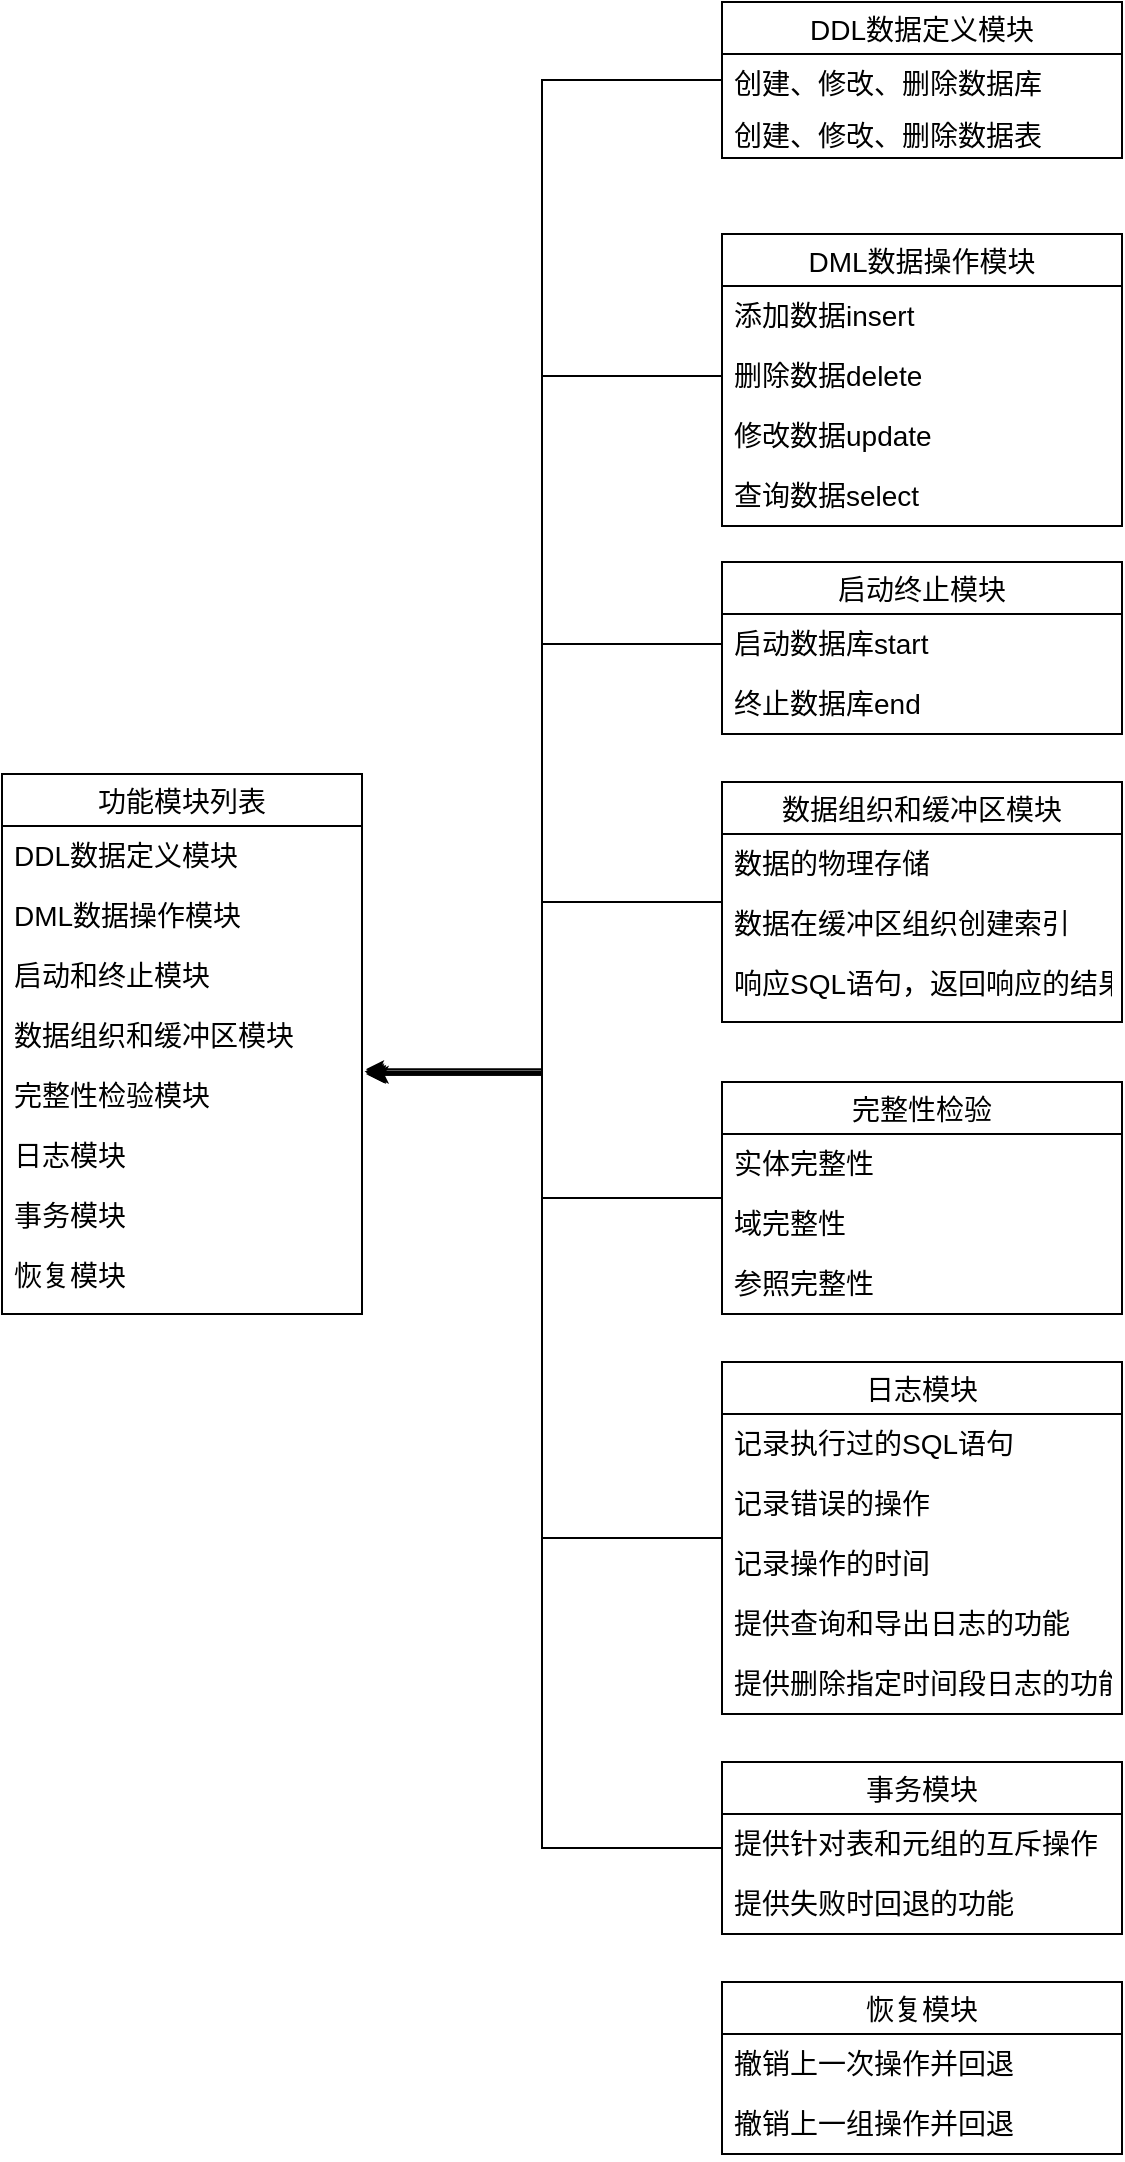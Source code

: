 <mxfile version="20.5.1" type="github" pages="2">
  <diagram id="8Gu_poa3Zlre1GYAaCj_" name="第 1 页">
    <mxGraphModel dx="1038" dy="567" grid="1" gridSize="10" guides="1" tooltips="1" connect="1" arrows="1" fold="1" page="1" pageScale="1" pageWidth="827" pageHeight="1169" math="0" shadow="0">
      <root>
        <mxCell id="0" />
        <mxCell id="1" parent="0" />
        <mxCell id="9on0xV_XJY5VWQnlldJ7-14" value="功能模块列表" style="swimlane;fontStyle=0;childLayout=stackLayout;horizontal=1;startSize=26;horizontalStack=0;resizeParent=1;resizeParentMax=0;resizeLast=0;collapsible=1;marginBottom=0;align=center;fontSize=14;" parent="1" vertex="1">
          <mxGeometry x="60" y="446" width="180" height="270" as="geometry">
            <mxRectangle x="230" y="70" width="120" height="30" as="alternateBounds" />
          </mxGeometry>
        </mxCell>
        <mxCell id="9on0xV_XJY5VWQnlldJ7-15" value="DDL数据定义模块 " style="text;strokeColor=none;fillColor=none;spacingLeft=4;spacingRight=4;overflow=hidden;rotatable=0;points=[[0,0.5],[1,0.5]];portConstraint=eastwest;fontSize=14;" parent="9on0xV_XJY5VWQnlldJ7-14" vertex="1">
          <mxGeometry y="26" width="180" height="30" as="geometry" />
        </mxCell>
        <mxCell id="9on0xV_XJY5VWQnlldJ7-16" value="DML数据操作模块" style="text;strokeColor=none;fillColor=none;spacingLeft=4;spacingRight=4;overflow=hidden;rotatable=0;points=[[0,0.5],[1,0.5]];portConstraint=eastwest;fontSize=14;" parent="9on0xV_XJY5VWQnlldJ7-14" vertex="1">
          <mxGeometry y="56" width="180" height="30" as="geometry" />
        </mxCell>
        <mxCell id="9on0xV_XJY5VWQnlldJ7-18" value="启动和终止模块 &#xa;&#xa;" style="text;strokeColor=none;fillColor=none;spacingLeft=4;spacingRight=4;overflow=hidden;rotatable=0;points=[[0,0.5],[1,0.5]];portConstraint=eastwest;fontSize=14;" parent="9on0xV_XJY5VWQnlldJ7-14" vertex="1">
          <mxGeometry y="86" width="180" height="30" as="geometry" />
        </mxCell>
        <mxCell id="9on0xV_XJY5VWQnlldJ7-23" value="数据组织和缓冲区模块" style="text;strokeColor=none;fillColor=none;spacingLeft=4;spacingRight=4;overflow=hidden;rotatable=0;points=[[0,0.5],[1,0.5]];portConstraint=eastwest;fontSize=14;" parent="9on0xV_XJY5VWQnlldJ7-14" vertex="1">
          <mxGeometry y="116" width="180" height="30" as="geometry" />
        </mxCell>
        <mxCell id="9on0xV_XJY5VWQnlldJ7-19" value="完整性检验模块" style="text;strokeColor=none;fillColor=none;spacingLeft=4;spacingRight=4;overflow=hidden;rotatable=0;points=[[0,0.5],[1,0.5]];portConstraint=eastwest;fontSize=14;" parent="9on0xV_XJY5VWQnlldJ7-14" vertex="1">
          <mxGeometry y="146" width="180" height="30" as="geometry" />
        </mxCell>
        <mxCell id="9on0xV_XJY5VWQnlldJ7-21" value="日志模块" style="text;strokeColor=none;fillColor=none;spacingLeft=4;spacingRight=4;overflow=hidden;rotatable=0;points=[[0,0.5],[1,0.5]];portConstraint=eastwest;fontSize=14;" parent="9on0xV_XJY5VWQnlldJ7-14" vertex="1">
          <mxGeometry y="176" width="180" height="30" as="geometry" />
        </mxCell>
        <mxCell id="9on0xV_XJY5VWQnlldJ7-22" value="事务模块" style="text;strokeColor=none;fillColor=none;spacingLeft=4;spacingRight=4;overflow=hidden;rotatable=0;points=[[0,0.5],[1,0.5]];portConstraint=eastwest;fontSize=14;" parent="9on0xV_XJY5VWQnlldJ7-14" vertex="1">
          <mxGeometry y="206" width="180" height="30" as="geometry" />
        </mxCell>
        <mxCell id="9on0xV_XJY5VWQnlldJ7-17" value="恢复模块" style="text;strokeColor=none;fillColor=none;spacingLeft=4;spacingRight=4;overflow=hidden;rotatable=0;points=[[0,0.5],[1,0.5]];portConstraint=eastwest;fontSize=14;" parent="9on0xV_XJY5VWQnlldJ7-14" vertex="1">
          <mxGeometry y="236" width="180" height="34" as="geometry" />
        </mxCell>
        <mxCell id="9on0xV_XJY5VWQnlldJ7-24" value="DDL数据定义模块" style="swimlane;fontStyle=0;childLayout=stackLayout;horizontal=1;startSize=26;fillColor=none;horizontalStack=0;resizeParent=1;resizeParentMax=0;resizeLast=0;collapsible=1;marginBottom=0;fontSize=14;" parent="1" vertex="1">
          <mxGeometry x="420" y="60" width="200" height="78" as="geometry" />
        </mxCell>
        <mxCell id="9on0xV_XJY5VWQnlldJ7-25" value="创建、修改、删除数据库" style="text;strokeColor=none;fillColor=none;align=left;verticalAlign=top;spacingLeft=4;spacingRight=4;overflow=hidden;rotatable=0;points=[[0,0.5],[1,0.5]];portConstraint=eastwest;fontSize=14;" parent="9on0xV_XJY5VWQnlldJ7-24" vertex="1">
          <mxGeometry y="26" width="200" height="26" as="geometry" />
        </mxCell>
        <mxCell id="9on0xV_XJY5VWQnlldJ7-26" value="创建、修改、删除数据表" style="text;strokeColor=none;fillColor=none;align=left;verticalAlign=top;spacingLeft=4;spacingRight=4;overflow=hidden;rotatable=0;points=[[0,0.5],[1,0.5]];portConstraint=eastwest;fontSize=14;" parent="9on0xV_XJY5VWQnlldJ7-24" vertex="1">
          <mxGeometry y="52" width="200" height="26" as="geometry" />
        </mxCell>
        <mxCell id="9on0xV_XJY5VWQnlldJ7-28" value="DML数据操作模块" style="swimlane;fontStyle=0;childLayout=stackLayout;horizontal=1;startSize=26;horizontalStack=0;resizeParent=1;resizeParentMax=0;resizeLast=0;collapsible=1;marginBottom=0;align=center;fontSize=14;" parent="1" vertex="1">
          <mxGeometry x="420" y="176" width="200" height="146" as="geometry" />
        </mxCell>
        <mxCell id="9on0xV_XJY5VWQnlldJ7-29" value="添加数据insert    &#xa;&#xa;" style="text;strokeColor=none;fillColor=none;spacingLeft=4;spacingRight=4;overflow=hidden;rotatable=0;points=[[0,0.5],[1,0.5]];portConstraint=eastwest;fontSize=14;" parent="9on0xV_XJY5VWQnlldJ7-28" vertex="1">
          <mxGeometry y="26" width="200" height="30" as="geometry" />
        </mxCell>
        <mxCell id="9on0xV_XJY5VWQnlldJ7-30" value="删除数据delete" style="text;strokeColor=none;fillColor=none;spacingLeft=4;spacingRight=4;overflow=hidden;rotatable=0;points=[[0,0.5],[1,0.5]];portConstraint=eastwest;fontSize=14;" parent="9on0xV_XJY5VWQnlldJ7-28" vertex="1">
          <mxGeometry y="56" width="200" height="30" as="geometry" />
        </mxCell>
        <mxCell id="9on0xV_XJY5VWQnlldJ7-31" value="修改数据update" style="text;strokeColor=none;fillColor=none;spacingLeft=4;spacingRight=4;overflow=hidden;rotatable=0;points=[[0,0.5],[1,0.5]];portConstraint=eastwest;fontSize=14;" parent="9on0xV_XJY5VWQnlldJ7-28" vertex="1">
          <mxGeometry y="86" width="200" height="30" as="geometry" />
        </mxCell>
        <mxCell id="9on0xV_XJY5VWQnlldJ7-32" value="查询数据select" style="text;strokeColor=none;fillColor=none;spacingLeft=4;spacingRight=4;overflow=hidden;rotatable=0;points=[[0,0.5],[1,0.5]];portConstraint=eastwest;fontSize=14;" parent="9on0xV_XJY5VWQnlldJ7-28" vertex="1">
          <mxGeometry y="116" width="200" height="30" as="geometry" />
        </mxCell>
        <mxCell id="9on0xV_XJY5VWQnlldJ7-33" value="启动终止模块" style="swimlane;fontStyle=0;childLayout=stackLayout;horizontal=1;startSize=26;horizontalStack=0;resizeParent=1;resizeParentMax=0;resizeLast=0;collapsible=1;marginBottom=0;align=center;fontSize=14;" parent="1" vertex="1">
          <mxGeometry x="420" y="340" width="200" height="86" as="geometry" />
        </mxCell>
        <mxCell id="9on0xV_XJY5VWQnlldJ7-34" value="启动数据库start    " style="text;strokeColor=none;fillColor=none;spacingLeft=4;spacingRight=4;overflow=hidden;rotatable=0;points=[[0,0.5],[1,0.5]];portConstraint=eastwest;fontSize=14;" parent="9on0xV_XJY5VWQnlldJ7-33" vertex="1">
          <mxGeometry y="26" width="200" height="30" as="geometry" />
        </mxCell>
        <mxCell id="9on0xV_XJY5VWQnlldJ7-35" value="终止数据库end" style="text;strokeColor=none;fillColor=none;spacingLeft=4;spacingRight=4;overflow=hidden;rotatable=0;points=[[0,0.5],[1,0.5]];portConstraint=eastwest;fontSize=14;" parent="9on0xV_XJY5VWQnlldJ7-33" vertex="1">
          <mxGeometry y="56" width="200" height="30" as="geometry" />
        </mxCell>
        <mxCell id="9on0xV_XJY5VWQnlldJ7-71" style="edgeStyle=orthogonalEdgeStyle;rounded=0;orthogonalLoop=1;jettySize=auto;html=1;entryX=1.016;entryY=0.133;entryDx=0;entryDy=0;entryPerimeter=0;fontSize=14;" parent="1" source="9on0xV_XJY5VWQnlldJ7-37" target="9on0xV_XJY5VWQnlldJ7-19" edge="1">
          <mxGeometry relative="1" as="geometry">
            <Array as="points">
              <mxPoint x="330" y="510" />
              <mxPoint x="330" y="596" />
            </Array>
          </mxGeometry>
        </mxCell>
        <mxCell id="9on0xV_XJY5VWQnlldJ7-37" value="数据组织和缓冲区模块" style="swimlane;fontStyle=0;childLayout=stackLayout;horizontal=1;startSize=26;horizontalStack=0;resizeParent=1;resizeParentMax=0;resizeLast=0;collapsible=1;marginBottom=0;align=center;fontSize=14;" parent="1" vertex="1">
          <mxGeometry x="420" y="450" width="200" height="120" as="geometry" />
        </mxCell>
        <mxCell id="9on0xV_XJY5VWQnlldJ7-38" value="数据的物理存储" style="text;strokeColor=none;fillColor=none;spacingLeft=4;spacingRight=4;overflow=hidden;rotatable=0;points=[[0,0.5],[1,0.5]];portConstraint=eastwest;fontSize=14;" parent="9on0xV_XJY5VWQnlldJ7-37" vertex="1">
          <mxGeometry y="26" width="200" height="30" as="geometry" />
        </mxCell>
        <mxCell id="9on0xV_XJY5VWQnlldJ7-39" value="数据在缓冲区组织创建索引&#xa;" style="text;strokeColor=none;fillColor=none;spacingLeft=4;spacingRight=4;overflow=hidden;rotatable=0;points=[[0,0.5],[1,0.5]];portConstraint=eastwest;fontSize=14;" parent="9on0xV_XJY5VWQnlldJ7-37" vertex="1">
          <mxGeometry y="56" width="200" height="30" as="geometry" />
        </mxCell>
        <mxCell id="9on0xV_XJY5VWQnlldJ7-41" value="响应SQL语句，返回响应的结果" style="text;strokeColor=none;fillColor=none;spacingLeft=4;spacingRight=4;overflow=hidden;rotatable=0;points=[[0,0.5],[1,0.5]];portConstraint=eastwest;fontSize=14;" parent="9on0xV_XJY5VWQnlldJ7-37" vertex="1">
          <mxGeometry y="86" width="200" height="34" as="geometry" />
        </mxCell>
        <mxCell id="9on0xV_XJY5VWQnlldJ7-72" style="edgeStyle=orthogonalEdgeStyle;rounded=0;orthogonalLoop=1;jettySize=auto;html=1;entryX=1.011;entryY=0.107;entryDx=0;entryDy=0;entryPerimeter=0;fontSize=14;" parent="1" source="9on0xV_XJY5VWQnlldJ7-42" target="9on0xV_XJY5VWQnlldJ7-19" edge="1">
          <mxGeometry relative="1" as="geometry" />
        </mxCell>
        <mxCell id="9on0xV_XJY5VWQnlldJ7-42" value="完整性检验" style="swimlane;fontStyle=0;childLayout=stackLayout;horizontal=1;startSize=26;horizontalStack=0;resizeParent=1;resizeParentMax=0;resizeLast=0;collapsible=1;marginBottom=0;align=center;fontSize=14;" parent="1" vertex="1">
          <mxGeometry x="420" y="600" width="200" height="116" as="geometry" />
        </mxCell>
        <mxCell id="9on0xV_XJY5VWQnlldJ7-43" value="实体完整性" style="text;strokeColor=none;fillColor=none;spacingLeft=4;spacingRight=4;overflow=hidden;rotatable=0;points=[[0,0.5],[1,0.5]];portConstraint=eastwest;fontSize=14;" parent="9on0xV_XJY5VWQnlldJ7-42" vertex="1">
          <mxGeometry y="26" width="200" height="30" as="geometry" />
        </mxCell>
        <mxCell id="9on0xV_XJY5VWQnlldJ7-44" value="域完整性" style="text;strokeColor=none;fillColor=none;spacingLeft=4;spacingRight=4;overflow=hidden;rotatable=0;points=[[0,0.5],[1,0.5]];portConstraint=eastwest;fontSize=14;" parent="9on0xV_XJY5VWQnlldJ7-42" vertex="1">
          <mxGeometry y="56" width="200" height="30" as="geometry" />
        </mxCell>
        <mxCell id="9on0xV_XJY5VWQnlldJ7-46" value="参照完整性&#xa;" style="text;strokeColor=none;fillColor=none;spacingLeft=4;spacingRight=4;overflow=hidden;rotatable=0;points=[[0,0.5],[1,0.5]];portConstraint=eastwest;fontSize=14;" parent="9on0xV_XJY5VWQnlldJ7-42" vertex="1">
          <mxGeometry y="86" width="200" height="30" as="geometry" />
        </mxCell>
        <mxCell id="9on0xV_XJY5VWQnlldJ7-73" style="edgeStyle=orthogonalEdgeStyle;rounded=0;orthogonalLoop=1;jettySize=auto;html=1;entryX=1.011;entryY=0.053;entryDx=0;entryDy=0;entryPerimeter=0;fontSize=14;" parent="1" source="9on0xV_XJY5VWQnlldJ7-47" target="9on0xV_XJY5VWQnlldJ7-19" edge="1">
          <mxGeometry relative="1" as="geometry">
            <Array as="points">
              <mxPoint x="330" y="828" />
              <mxPoint x="330" y="594" />
            </Array>
          </mxGeometry>
        </mxCell>
        <mxCell id="9on0xV_XJY5VWQnlldJ7-47" value="日志模块" style="swimlane;fontStyle=0;childLayout=stackLayout;horizontal=1;startSize=26;horizontalStack=0;resizeParent=1;resizeParentMax=0;resizeLast=0;collapsible=1;marginBottom=0;align=center;fontSize=14;" parent="1" vertex="1">
          <mxGeometry x="420" y="740" width="200" height="176" as="geometry" />
        </mxCell>
        <mxCell id="9on0xV_XJY5VWQnlldJ7-48" value="记录执行过的SQL语句" style="text;strokeColor=none;fillColor=none;spacingLeft=4;spacingRight=4;overflow=hidden;rotatable=0;points=[[0,0.5],[1,0.5]];portConstraint=eastwest;fontSize=14;" parent="9on0xV_XJY5VWQnlldJ7-47" vertex="1">
          <mxGeometry y="26" width="200" height="30" as="geometry" />
        </mxCell>
        <mxCell id="9on0xV_XJY5VWQnlldJ7-49" value="记录错误的操作" style="text;strokeColor=none;fillColor=none;spacingLeft=4;spacingRight=4;overflow=hidden;rotatable=0;points=[[0,0.5],[1,0.5]];portConstraint=eastwest;fontSize=14;" parent="9on0xV_XJY5VWQnlldJ7-47" vertex="1">
          <mxGeometry y="56" width="200" height="30" as="geometry" />
        </mxCell>
        <mxCell id="9on0xV_XJY5VWQnlldJ7-50" value="记录操作的时间" style="text;strokeColor=none;fillColor=none;spacingLeft=4;spacingRight=4;overflow=hidden;rotatable=0;points=[[0,0.5],[1,0.5]];portConstraint=eastwest;fontSize=14;" parent="9on0xV_XJY5VWQnlldJ7-47" vertex="1">
          <mxGeometry y="86" width="200" height="30" as="geometry" />
        </mxCell>
        <mxCell id="9on0xV_XJY5VWQnlldJ7-51" value="提供查询和导出日志的功能" style="text;strokeColor=none;fillColor=none;spacingLeft=4;spacingRight=4;overflow=hidden;rotatable=0;points=[[0,0.5],[1,0.5]];portConstraint=eastwest;fontSize=14;" parent="9on0xV_XJY5VWQnlldJ7-47" vertex="1">
          <mxGeometry y="116" width="200" height="30" as="geometry" />
        </mxCell>
        <mxCell id="9on0xV_XJY5VWQnlldJ7-53" value="提供删除指定时间段日志的功能" style="text;strokeColor=none;fillColor=none;spacingLeft=4;spacingRight=4;overflow=hidden;rotatable=0;points=[[0,0.5],[1,0.5]];portConstraint=eastwest;fontSize=14;" parent="9on0xV_XJY5VWQnlldJ7-47" vertex="1">
          <mxGeometry y="146" width="200" height="30" as="geometry" />
        </mxCell>
        <mxCell id="9on0xV_XJY5VWQnlldJ7-74" style="edgeStyle=orthogonalEdgeStyle;rounded=0;orthogonalLoop=1;jettySize=auto;html=1;entryX=1.011;entryY=0.133;entryDx=0;entryDy=0;entryPerimeter=0;fontSize=14;" parent="1" source="9on0xV_XJY5VWQnlldJ7-55" target="9on0xV_XJY5VWQnlldJ7-19" edge="1">
          <mxGeometry relative="1" as="geometry">
            <Array as="points">
              <mxPoint x="330" y="983" />
              <mxPoint x="330" y="596" />
            </Array>
          </mxGeometry>
        </mxCell>
        <mxCell id="9on0xV_XJY5VWQnlldJ7-55" value="事务模块" style="swimlane;fontStyle=0;childLayout=stackLayout;horizontal=1;startSize=26;horizontalStack=0;resizeParent=1;resizeParentMax=0;resizeLast=0;collapsible=1;marginBottom=0;align=center;fontSize=14;" parent="1" vertex="1">
          <mxGeometry x="420" y="940" width="200" height="86" as="geometry" />
        </mxCell>
        <mxCell id="9on0xV_XJY5VWQnlldJ7-56" value="提供针对表和元组的互斥操作" style="text;strokeColor=none;fillColor=none;spacingLeft=4;spacingRight=4;overflow=hidden;rotatable=0;points=[[0,0.5],[1,0.5]];portConstraint=eastwest;fontSize=14;" parent="9on0xV_XJY5VWQnlldJ7-55" vertex="1">
          <mxGeometry y="26" width="200" height="30" as="geometry" />
        </mxCell>
        <mxCell id="9on0xV_XJY5VWQnlldJ7-57" value="提供失败时回退的功能" style="text;strokeColor=none;fillColor=none;spacingLeft=4;spacingRight=4;overflow=hidden;rotatable=0;points=[[0,0.5],[1,0.5]];portConstraint=eastwest;fontSize=14;" parent="9on0xV_XJY5VWQnlldJ7-55" vertex="1">
          <mxGeometry y="56" width="200" height="30" as="geometry" />
        </mxCell>
        <mxCell id="9on0xV_XJY5VWQnlldJ7-59" value="恢复模块" style="swimlane;fontStyle=0;childLayout=stackLayout;horizontal=1;startSize=26;horizontalStack=0;resizeParent=1;resizeParentMax=0;resizeLast=0;collapsible=1;marginBottom=0;align=center;fontSize=14;" parent="1" vertex="1">
          <mxGeometry x="420" y="1050" width="200" height="86" as="geometry" />
        </mxCell>
        <mxCell id="9on0xV_XJY5VWQnlldJ7-60" value="撤销上一次操作并回退" style="text;strokeColor=none;fillColor=none;spacingLeft=4;spacingRight=4;overflow=hidden;rotatable=0;points=[[0,0.5],[1,0.5]];portConstraint=eastwest;fontSize=14;" parent="9on0xV_XJY5VWQnlldJ7-59" vertex="1">
          <mxGeometry y="26" width="200" height="30" as="geometry" />
        </mxCell>
        <mxCell id="9on0xV_XJY5VWQnlldJ7-61" value="撤销上一组操作并回退" style="text;strokeColor=none;fillColor=none;spacingLeft=4;spacingRight=4;overflow=hidden;rotatable=0;points=[[0,0.5],[1,0.5]];portConstraint=eastwest;fontSize=14;" parent="9on0xV_XJY5VWQnlldJ7-59" vertex="1">
          <mxGeometry y="56" width="200" height="30" as="geometry" />
        </mxCell>
        <mxCell id="9on0xV_XJY5VWQnlldJ7-66" style="edgeStyle=orthogonalEdgeStyle;rounded=0;orthogonalLoop=1;jettySize=auto;html=1;entryX=1.007;entryY=0.093;entryDx=0;entryDy=0;entryPerimeter=0;fontSize=14;" parent="1" source="9on0xV_XJY5VWQnlldJ7-25" target="9on0xV_XJY5VWQnlldJ7-19" edge="1">
          <mxGeometry relative="1" as="geometry" />
        </mxCell>
        <mxCell id="9on0xV_XJY5VWQnlldJ7-68" style="edgeStyle=orthogonalEdgeStyle;rounded=0;orthogonalLoop=1;jettySize=auto;html=1;entryX=1.024;entryY=0.147;entryDx=0;entryDy=0;entryPerimeter=0;fontSize=14;" parent="1" source="9on0xV_XJY5VWQnlldJ7-30" target="9on0xV_XJY5VWQnlldJ7-19" edge="1">
          <mxGeometry relative="1" as="geometry" />
        </mxCell>
        <mxCell id="9on0xV_XJY5VWQnlldJ7-69" style="edgeStyle=orthogonalEdgeStyle;rounded=0;orthogonalLoop=1;jettySize=auto;html=1;entryX=1.016;entryY=0.147;entryDx=0;entryDy=0;entryPerimeter=0;fontSize=14;" parent="1" source="9on0xV_XJY5VWQnlldJ7-34" target="9on0xV_XJY5VWQnlldJ7-19" edge="1">
          <mxGeometry relative="1" as="geometry" />
        </mxCell>
      </root>
    </mxGraphModel>
  </diagram>
  <diagram id="Qs0I94KH8PvJCWWqV1fu" name="第 2 页">
    <mxGraphModel dx="1038" dy="567" grid="1" gridSize="10" guides="1" tooltips="1" connect="1" arrows="1" fold="1" page="1" pageScale="1" pageWidth="827" pageHeight="1169" math="0" shadow="0">
      <root>
        <mxCell id="0" />
        <mxCell id="1" parent="0" />
        <mxCell id="k-TkMudA6rPUTQkjmEIp-1" value="" style="rounded=0;whiteSpace=wrap;html=1;fontSize=14;" parent="1" vertex="1">
          <mxGeometry x="40" y="85" width="724" height="480" as="geometry" />
        </mxCell>
        <mxCell id="k-TkMudA6rPUTQkjmEIp-2" value="" style="rounded=0;whiteSpace=wrap;html=1;fontSize=14;" parent="1" vertex="1">
          <mxGeometry x="60" y="170" width="160" height="370" as="geometry" />
        </mxCell>
        <mxCell id="k-TkMudA6rPUTQkjmEIp-3" value="字段设置区域（设置字段类型、非空、主键、默认等约束）" style="rounded=0;whiteSpace=wrap;html=1;fontSize=14;" parent="1" vertex="1">
          <mxGeometry x="230" y="170" width="510" height="140" as="geometry" />
        </mxCell>
        <mxCell id="k-TkMudA6rPUTQkjmEIp-4" value="" style="rounded=0;whiteSpace=wrap;html=1;fontSize=14;" parent="1" vertex="1">
          <mxGeometry x="230" y="330" width="510" height="210" as="geometry" />
        </mxCell>
        <mxCell id="k-TkMudA6rPUTQkjmEIp-5" value="&lt;table border=&quot;1&quot; width=&quot;100%&quot; height=&quot;100%&quot; cellpadding=&quot;4&quot; style=&quot;width:100%;height:100%;border-collapse:collapse;&quot;&gt;&lt;tbody&gt;&lt;tr style=&quot;background-color:#A7C942;color:#ffffff;border:1px solid #98bf21;&quot;&gt;&lt;th align=&quot;left&quot;&gt;字段1&lt;/th&gt;&lt;th align=&quot;left&quot;&gt;字段2&lt;/th&gt;&lt;th align=&quot;left&quot;&gt;字段3&lt;br&gt;&lt;/th&gt;&lt;/tr&gt;&lt;tr style=&quot;border:1px solid #98bf21;&quot;&gt;&lt;td&gt;Value 1&lt;/td&gt;&lt;td&gt;Value 2&lt;/td&gt;&lt;td&gt;Value 3&lt;/td&gt;&lt;/tr&gt;&lt;tr style=&quot;background-color:#EAF2D3;border:1px solid #98bf21;&quot;&gt;&lt;td&gt;Value 4&lt;/td&gt;&lt;td&gt;Value 5&lt;/td&gt;&lt;td&gt;Value 6&lt;/td&gt;&lt;/tr&gt;&lt;tr style=&quot;border:1px solid #98bf21;&quot;&gt;&lt;td&gt;Value 7&lt;/td&gt;&lt;td&gt;Value 8&lt;/td&gt;&lt;td&gt;Value 9&lt;/td&gt;&lt;/tr&gt;&lt;tr style=&quot;background-color:#EAF2D3;border:1px solid #98bf21;&quot;&gt;&lt;td&gt;Value 10&lt;/td&gt;&lt;td&gt;Value 11&lt;/td&gt;&lt;td&gt;Value 12&lt;/td&gt;&lt;/tr&gt;&lt;/tbody&gt;&lt;/table&gt;" style="text;html=1;strokeColor=#c0c0c0;fillColor=#ffffff;overflow=fill;rounded=0;fontSize=14;" parent="1" vertex="1">
          <mxGeometry x="230" y="330" width="510" height="210" as="geometry" />
        </mxCell>
        <mxCell id="k-TkMudA6rPUTQkjmEIp-31" value="" style="line;strokeWidth=1;rotatable=0;dashed=0;labelPosition=right;align=left;verticalAlign=middle;spacingTop=0;spacingLeft=6;points=[];portConstraint=eastwest;shadow=0;fontSize=14;fillColor=#FFFFFF;" parent="1" vertex="1">
          <mxGeometry x="380" y="320" width="60" height="10" as="geometry" />
        </mxCell>
        <mxCell id="k-TkMudA6rPUTQkjmEIp-80" value="数据库和表" style="shape=table;startSize=30;container=1;collapsible=1;childLayout=tableLayout;fixedRows=1;rowLines=0;fontStyle=1;align=center;resizeLast=1;shadow=0;fontSize=14;fillColor=#FFFFFF;" parent="1" vertex="1">
          <mxGeometry x="60" y="170" width="160" height="150" as="geometry">
            <mxRectangle x="60" y="170" width="110" height="30" as="alternateBounds" />
          </mxGeometry>
        </mxCell>
        <mxCell id="k-TkMudA6rPUTQkjmEIp-81" value="" style="shape=tableRow;horizontal=0;startSize=0;swimlaneHead=0;swimlaneBody=0;fillColor=none;collapsible=0;dropTarget=0;points=[[0,0.5],[1,0.5]];portConstraint=eastwest;top=0;left=0;right=0;bottom=1;shadow=0;fontSize=14;" parent="k-TkMudA6rPUTQkjmEIp-80" vertex="1">
          <mxGeometry y="30" width="160" height="30" as="geometry" />
        </mxCell>
        <mxCell id="k-TkMudA6rPUTQkjmEIp-82" value="数据库" style="shape=partialRectangle;connectable=0;fillColor=none;top=0;left=0;bottom=0;right=0;fontStyle=1;overflow=hidden;shadow=0;fontSize=14;" parent="k-TkMudA6rPUTQkjmEIp-81" vertex="1">
          <mxGeometry width="80" height="30" as="geometry">
            <mxRectangle width="80" height="30" as="alternateBounds" />
          </mxGeometry>
        </mxCell>
        <mxCell id="k-TkMudA6rPUTQkjmEIp-83" value="数据表" style="shape=partialRectangle;connectable=0;fillColor=none;top=0;left=0;bottom=0;right=0;align=left;spacingLeft=6;fontStyle=5;overflow=hidden;shadow=0;fontSize=14;" parent="k-TkMudA6rPUTQkjmEIp-81" vertex="1">
          <mxGeometry x="80" width="80" height="30" as="geometry">
            <mxRectangle width="80" height="30" as="alternateBounds" />
          </mxGeometry>
        </mxCell>
        <mxCell id="k-TkMudA6rPUTQkjmEIp-84" value="" style="shape=tableRow;horizontal=0;startSize=0;swimlaneHead=0;swimlaneBody=0;fillColor=none;collapsible=0;dropTarget=0;points=[[0,0.5],[1,0.5]];portConstraint=eastwest;top=0;left=0;right=0;bottom=0;shadow=0;fontSize=14;" parent="k-TkMudA6rPUTQkjmEIp-80" vertex="1">
          <mxGeometry y="60" width="160" height="30" as="geometry" />
        </mxCell>
        <mxCell id="k-TkMudA6rPUTQkjmEIp-85" value="" style="shape=partialRectangle;connectable=0;fillColor=none;top=0;left=0;bottom=0;right=0;editable=1;overflow=hidden;shadow=0;fontSize=14;" parent="k-TkMudA6rPUTQkjmEIp-84" vertex="1">
          <mxGeometry width="80" height="30" as="geometry">
            <mxRectangle width="80" height="30" as="alternateBounds" />
          </mxGeometry>
        </mxCell>
        <mxCell id="k-TkMudA6rPUTQkjmEIp-86" value="表01" style="shape=partialRectangle;connectable=0;fillColor=none;top=0;left=0;bottom=0;right=0;align=left;spacingLeft=6;overflow=hidden;shadow=0;fontSize=14;" parent="k-TkMudA6rPUTQkjmEIp-84" vertex="1">
          <mxGeometry x="80" width="80" height="30" as="geometry">
            <mxRectangle width="80" height="30" as="alternateBounds" />
          </mxGeometry>
        </mxCell>
        <mxCell id="k-TkMudA6rPUTQkjmEIp-87" value="" style="shape=tableRow;horizontal=0;startSize=0;swimlaneHead=0;swimlaneBody=0;fillColor=none;collapsible=0;dropTarget=0;points=[[0,0.5],[1,0.5]];portConstraint=eastwest;top=0;left=0;right=0;bottom=0;shadow=0;fontSize=14;" parent="k-TkMudA6rPUTQkjmEIp-80" vertex="1">
          <mxGeometry y="90" width="160" height="30" as="geometry" />
        </mxCell>
        <mxCell id="k-TkMudA6rPUTQkjmEIp-88" value="database01" style="shape=partialRectangle;connectable=0;fillColor=none;top=0;left=0;bottom=0;right=0;editable=1;overflow=hidden;shadow=0;fontSize=14;" parent="k-TkMudA6rPUTQkjmEIp-87" vertex="1">
          <mxGeometry width="80" height="30" as="geometry">
            <mxRectangle width="80" height="30" as="alternateBounds" />
          </mxGeometry>
        </mxCell>
        <mxCell id="k-TkMudA6rPUTQkjmEIp-89" value="表02" style="shape=partialRectangle;connectable=0;fillColor=none;top=0;left=0;bottom=0;right=0;align=left;spacingLeft=6;overflow=hidden;shadow=0;fontSize=14;" parent="k-TkMudA6rPUTQkjmEIp-87" vertex="1">
          <mxGeometry x="80" width="80" height="30" as="geometry">
            <mxRectangle width="80" height="30" as="alternateBounds" />
          </mxGeometry>
        </mxCell>
        <mxCell id="k-TkMudA6rPUTQkjmEIp-90" value="" style="shape=tableRow;horizontal=0;startSize=0;swimlaneHead=0;swimlaneBody=0;fillColor=none;collapsible=0;dropTarget=0;points=[[0,0.5],[1,0.5]];portConstraint=eastwest;top=0;left=0;right=0;bottom=0;shadow=0;fontSize=14;" parent="k-TkMudA6rPUTQkjmEIp-80" vertex="1">
          <mxGeometry y="120" width="160" height="30" as="geometry" />
        </mxCell>
        <mxCell id="k-TkMudA6rPUTQkjmEIp-91" value="" style="shape=partialRectangle;connectable=0;fillColor=none;top=0;left=0;bottom=0;right=0;editable=1;overflow=hidden;shadow=0;fontSize=14;" parent="k-TkMudA6rPUTQkjmEIp-90" vertex="1">
          <mxGeometry width="80" height="30" as="geometry">
            <mxRectangle width="80" height="30" as="alternateBounds" />
          </mxGeometry>
        </mxCell>
        <mxCell id="k-TkMudA6rPUTQkjmEIp-92" value="表03" style="shape=partialRectangle;connectable=0;fillColor=none;top=0;left=0;bottom=0;right=0;align=left;spacingLeft=6;overflow=hidden;shadow=0;fontSize=14;" parent="k-TkMudA6rPUTQkjmEIp-90" vertex="1">
          <mxGeometry x="80" width="80" height="30" as="geometry">
            <mxRectangle width="80" height="30" as="alternateBounds" />
          </mxGeometry>
        </mxCell>
        <mxCell id="k-TkMudA6rPUTQkjmEIp-93" value="数据库和表" style="shape=table;startSize=30;container=1;collapsible=1;childLayout=tableLayout;fixedRows=1;rowLines=0;fontStyle=1;align=center;resizeLast=1;shadow=0;fontSize=14;fillColor=#FFFFFF;" parent="1" vertex="1">
          <mxGeometry x="60" y="320" width="160" height="150" as="geometry">
            <mxRectangle x="60" y="320" width="160" height="120" as="alternateBounds" />
          </mxGeometry>
        </mxCell>
        <mxCell id="k-TkMudA6rPUTQkjmEIp-94" value="" style="shape=tableRow;horizontal=0;startSize=0;swimlaneHead=0;swimlaneBody=0;fillColor=none;collapsible=0;dropTarget=0;points=[[0,0.5],[1,0.5]];portConstraint=eastwest;top=0;left=0;right=0;bottom=1;shadow=0;fontSize=14;" parent="k-TkMudA6rPUTQkjmEIp-93" vertex="1">
          <mxGeometry y="30" width="160" height="30" as="geometry" />
        </mxCell>
        <mxCell id="k-TkMudA6rPUTQkjmEIp-95" value="数据库" style="shape=partialRectangle;connectable=0;fillColor=none;top=0;left=0;bottom=0;right=0;fontStyle=1;overflow=hidden;shadow=0;fontSize=14;" parent="k-TkMudA6rPUTQkjmEIp-94" vertex="1">
          <mxGeometry width="80" height="30" as="geometry">
            <mxRectangle width="80" height="30" as="alternateBounds" />
          </mxGeometry>
        </mxCell>
        <mxCell id="k-TkMudA6rPUTQkjmEIp-96" value="数据表" style="shape=partialRectangle;connectable=0;fillColor=none;top=0;left=0;bottom=0;right=0;align=left;spacingLeft=6;fontStyle=5;overflow=hidden;shadow=0;fontSize=14;" parent="k-TkMudA6rPUTQkjmEIp-94" vertex="1">
          <mxGeometry x="80" width="80" height="30" as="geometry">
            <mxRectangle width="80" height="30" as="alternateBounds" />
          </mxGeometry>
        </mxCell>
        <mxCell id="k-TkMudA6rPUTQkjmEIp-97" value="" style="shape=tableRow;horizontal=0;startSize=0;swimlaneHead=0;swimlaneBody=0;fillColor=none;collapsible=0;dropTarget=0;points=[[0,0.5],[1,0.5]];portConstraint=eastwest;top=0;left=0;right=0;bottom=0;shadow=0;fontSize=14;" parent="k-TkMudA6rPUTQkjmEIp-93" vertex="1">
          <mxGeometry y="60" width="160" height="30" as="geometry" />
        </mxCell>
        <mxCell id="k-TkMudA6rPUTQkjmEIp-98" value="" style="shape=partialRectangle;connectable=0;fillColor=none;top=0;left=0;bottom=0;right=0;editable=1;overflow=hidden;shadow=0;fontSize=14;" parent="k-TkMudA6rPUTQkjmEIp-97" vertex="1">
          <mxGeometry width="80" height="30" as="geometry">
            <mxRectangle width="80" height="30" as="alternateBounds" />
          </mxGeometry>
        </mxCell>
        <mxCell id="k-TkMudA6rPUTQkjmEIp-99" value="表01" style="shape=partialRectangle;connectable=0;fillColor=none;top=0;left=0;bottom=0;right=0;align=left;spacingLeft=6;overflow=hidden;shadow=0;fontSize=14;" parent="k-TkMudA6rPUTQkjmEIp-97" vertex="1">
          <mxGeometry x="80" width="80" height="30" as="geometry">
            <mxRectangle width="80" height="30" as="alternateBounds" />
          </mxGeometry>
        </mxCell>
        <mxCell id="k-TkMudA6rPUTQkjmEIp-100" value="" style="shape=tableRow;horizontal=0;startSize=0;swimlaneHead=0;swimlaneBody=0;fillColor=none;collapsible=0;dropTarget=0;points=[[0,0.5],[1,0.5]];portConstraint=eastwest;top=0;left=0;right=0;bottom=0;shadow=0;fontSize=14;" parent="k-TkMudA6rPUTQkjmEIp-93" vertex="1">
          <mxGeometry y="90" width="160" height="30" as="geometry" />
        </mxCell>
        <mxCell id="k-TkMudA6rPUTQkjmEIp-101" value="database02" style="shape=partialRectangle;connectable=0;fillColor=none;top=0;left=0;bottom=0;right=0;editable=1;overflow=hidden;shadow=0;fontSize=14;" parent="k-TkMudA6rPUTQkjmEIp-100" vertex="1">
          <mxGeometry width="80" height="30" as="geometry">
            <mxRectangle width="80" height="30" as="alternateBounds" />
          </mxGeometry>
        </mxCell>
        <mxCell id="k-TkMudA6rPUTQkjmEIp-102" value="表02" style="shape=partialRectangle;connectable=0;fillColor=none;top=0;left=0;bottom=0;right=0;align=left;spacingLeft=6;overflow=hidden;shadow=0;fontSize=14;" parent="k-TkMudA6rPUTQkjmEIp-100" vertex="1">
          <mxGeometry x="80" width="80" height="30" as="geometry">
            <mxRectangle width="80" height="30" as="alternateBounds" />
          </mxGeometry>
        </mxCell>
        <mxCell id="k-TkMudA6rPUTQkjmEIp-103" value="" style="shape=tableRow;horizontal=0;startSize=0;swimlaneHead=0;swimlaneBody=0;fillColor=none;collapsible=0;dropTarget=0;points=[[0,0.5],[1,0.5]];portConstraint=eastwest;top=0;left=0;right=0;bottom=0;shadow=0;fontSize=14;" parent="k-TkMudA6rPUTQkjmEIp-93" vertex="1">
          <mxGeometry y="120" width="160" height="30" as="geometry" />
        </mxCell>
        <mxCell id="k-TkMudA6rPUTQkjmEIp-104" value="" style="shape=partialRectangle;connectable=0;fillColor=none;top=0;left=0;bottom=0;right=0;editable=1;overflow=hidden;shadow=0;fontSize=14;" parent="k-TkMudA6rPUTQkjmEIp-103" vertex="1">
          <mxGeometry width="80" height="30" as="geometry">
            <mxRectangle width="80" height="30" as="alternateBounds" />
          </mxGeometry>
        </mxCell>
        <mxCell id="k-TkMudA6rPUTQkjmEIp-105" value="表03" style="shape=partialRectangle;connectable=0;fillColor=none;top=0;left=0;bottom=0;right=0;align=left;spacingLeft=6;overflow=hidden;shadow=0;fontSize=14;" parent="k-TkMudA6rPUTQkjmEIp-103" vertex="1">
          <mxGeometry x="80" width="80" height="30" as="geometry">
            <mxRectangle width="80" height="30" as="alternateBounds" />
          </mxGeometry>
        </mxCell>
        <mxCell id="k-TkMudA6rPUTQkjmEIp-107" value="连接数据库" style="rounded=1;html=1;shadow=0;dashed=0;whiteSpace=wrap;fontSize=13;fillColor=#E6E6E6;align=center;strokeColor=#B3B3B3;fontColor=#333333;" parent="1" vertex="1">
          <mxGeometry x="60" y="110" width="90" height="16.88" as="geometry" />
        </mxCell>
        <mxCell id="k-TkMudA6rPUTQkjmEIp-108" value="关闭数据库" style="rounded=1;html=1;shadow=0;dashed=0;whiteSpace=wrap;fontSize=13;fillColor=#E6E6E6;align=center;strokeColor=#B3B3B3;fontColor=#333333;" parent="1" vertex="1">
          <mxGeometry x="60" y="133.12" width="90" height="16.88" as="geometry" />
        </mxCell>
        <mxCell id="k-TkMudA6rPUTQkjmEIp-109" value="打开SQL控制台" style="rounded=1;html=1;shadow=0;dashed=0;whiteSpace=wrap;fontSize=13;fillColor=#E6E6E6;align=center;strokeColor=#B3B3B3;fontColor=#333333;" parent="1" vertex="1">
          <mxGeometry x="170" y="110" width="100" height="40" as="geometry" />
        </mxCell>
        <mxCell id="k-TkMudA6rPUTQkjmEIp-110" value="打开日志控制台" style="rounded=1;html=1;shadow=0;dashed=0;whiteSpace=wrap;fontSize=13;fillColor=#E6E6E6;align=center;strokeColor=#B3B3B3;fontColor=#333333;" parent="1" vertex="1">
          <mxGeometry x="290" y="110" width="100" height="40" as="geometry" />
        </mxCell>
        <mxCell id="9Mc9LIkVQM9aJHDp7jcy-1" value="打开通信控制台" style="rounded=1;html=1;shadow=0;dashed=0;whiteSpace=wrap;fontSize=13;fillColor=#E6E6E6;align=center;strokeColor=#B3B3B3;fontColor=#333333;" parent="1" vertex="1">
          <mxGeometry x="410" y="110" width="100" height="40" as="geometry" />
        </mxCell>
        <mxCell id="9Mc9LIkVQM9aJHDp7jcy-2" value="打开事务控制台" style="rounded=1;html=1;shadow=0;dashed=0;whiteSpace=wrap;fontSize=13;fillColor=#E6E6E6;align=center;strokeColor=#B3B3B3;fontColor=#333333;" parent="1" vertex="1">
          <mxGeometry x="530" y="110" width="100" height="40" as="geometry" />
        </mxCell>
        <mxCell id="9Mc9LIkVQM9aJHDp7jcy-3" value="撤销和回退" style="rounded=1;html=1;shadow=0;dashed=0;whiteSpace=wrap;fontSize=13;fillColor=#E6E6E6;align=center;strokeColor=#B3B3B3;fontColor=#333333;" parent="1" vertex="1">
          <mxGeometry x="640" y="110" width="100" height="40" as="geometry" />
        </mxCell>
      </root>
    </mxGraphModel>
  </diagram>
</mxfile>
